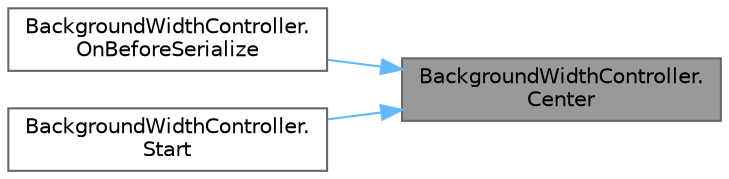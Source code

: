 digraph "BackgroundWidthController.Center"
{
 // LATEX_PDF_SIZE
  bgcolor="transparent";
  edge [fontname=Helvetica,fontsize=10,labelfontname=Helvetica,labelfontsize=10];
  node [fontname=Helvetica,fontsize=10,shape=box,height=0.2,width=0.4];
  rankdir="RL";
  Node1 [id="Node000001",label="BackgroundWidthController.\lCenter",height=0.2,width=0.4,color="gray40", fillcolor="grey60", style="filled", fontcolor="black",tooltip=" "];
  Node1 -> Node2 [id="edge3_Node000001_Node000002",dir="back",color="steelblue1",style="solid",tooltip=" "];
  Node2 [id="Node000002",label="BackgroundWidthController.\lOnBeforeSerialize",height=0.2,width=0.4,color="grey40", fillcolor="white", style="filled",URL="$class_background_width_controller.html#a979444ca59959782792c153e85a9d8cb",tooltip=" "];
  Node1 -> Node3 [id="edge4_Node000001_Node000003",dir="back",color="steelblue1",style="solid",tooltip=" "];
  Node3 [id="Node000003",label="BackgroundWidthController.\lStart",height=0.2,width=0.4,color="grey40", fillcolor="white", style="filled",URL="$class_background_width_controller.html#ab52149f9a61b18e0f25e66d87d4d8711",tooltip=" "];
}
